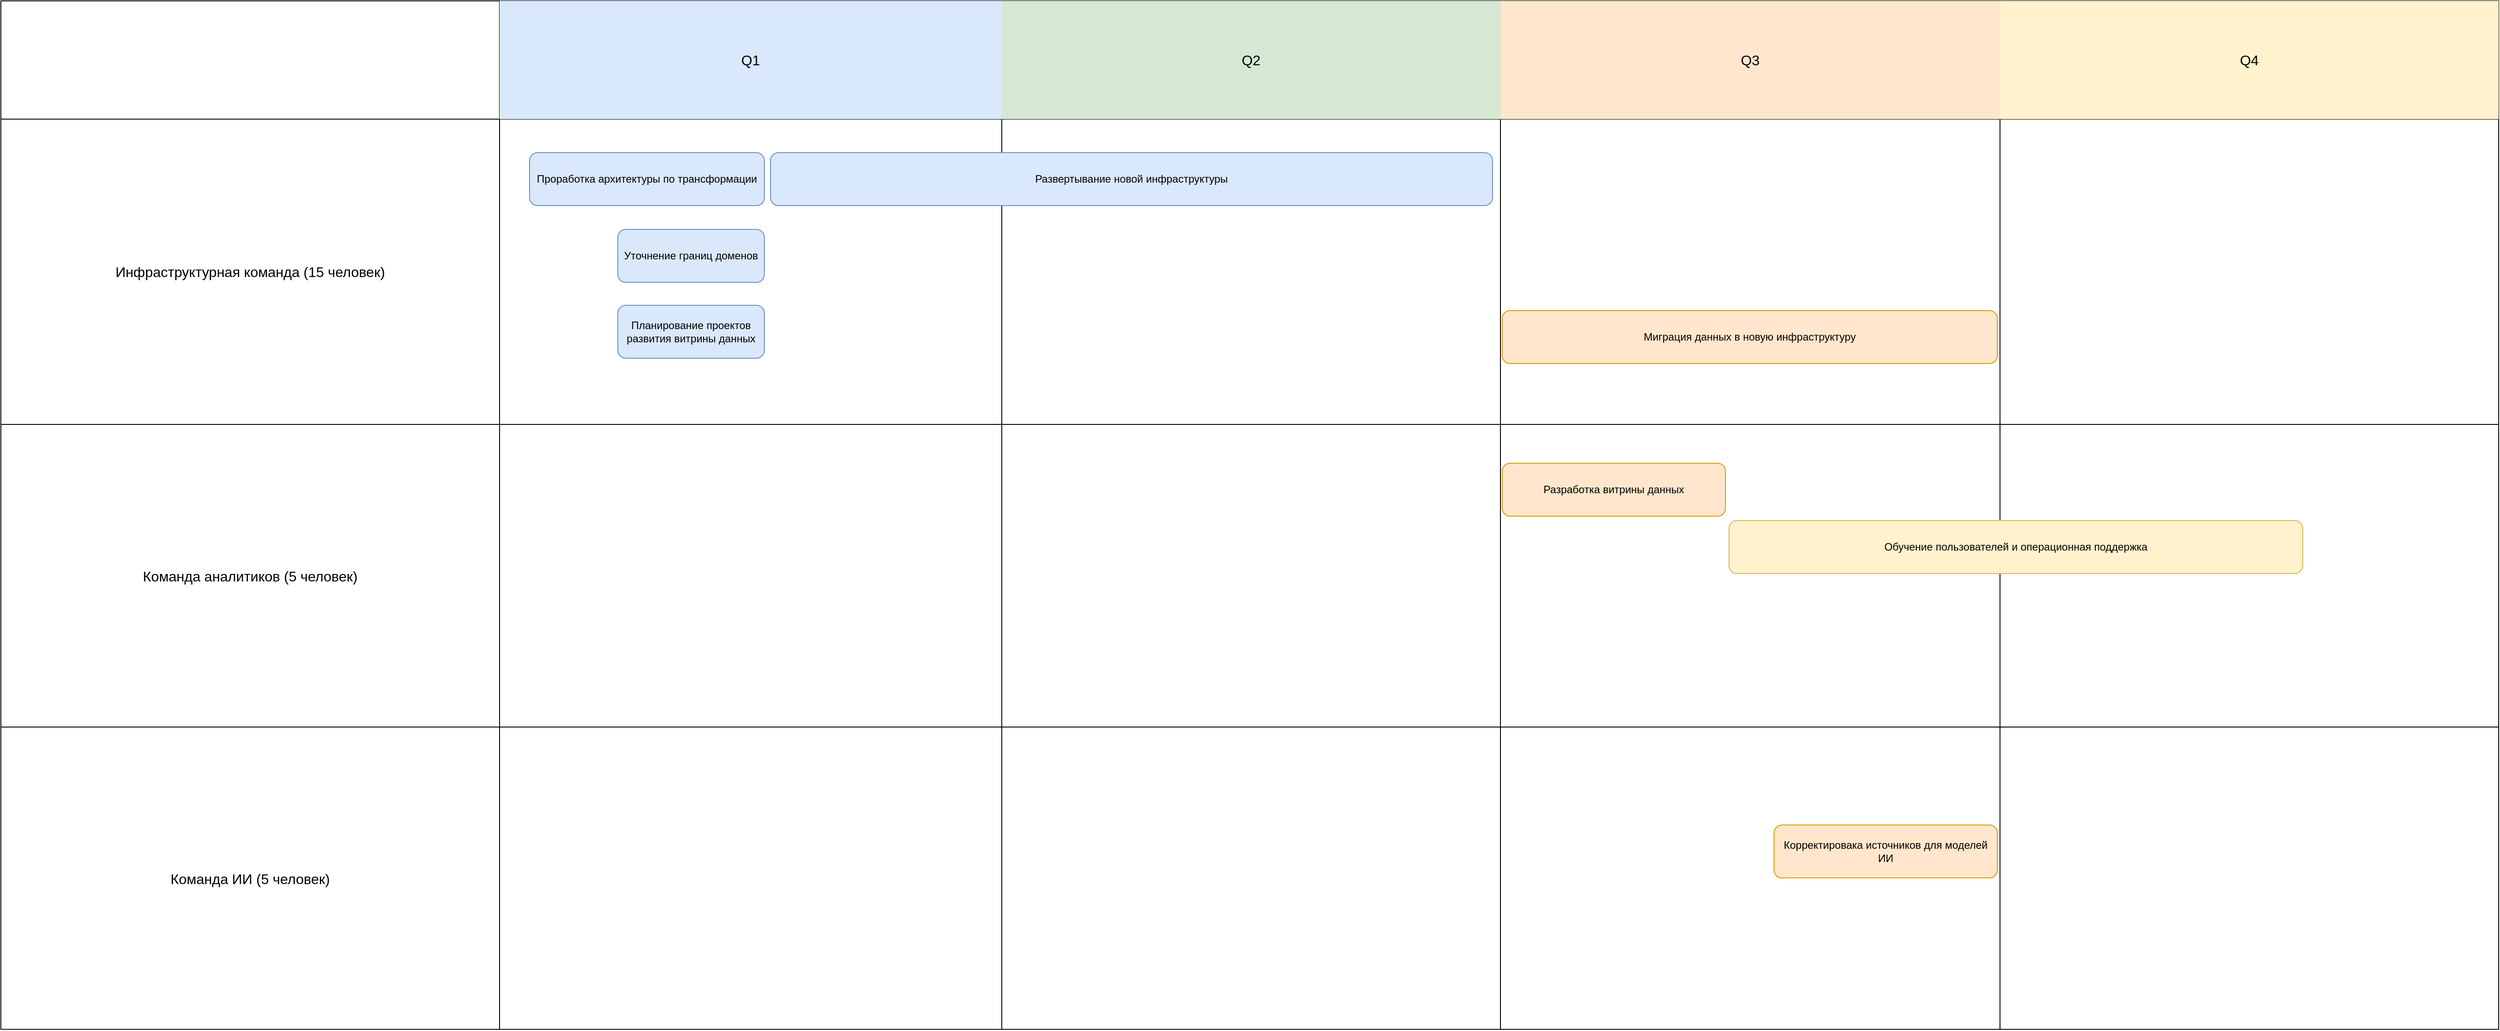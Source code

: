 <mxfile version="26.2.2">
  <diagram name="Страница — 1" id="OwASYQYWGaAMeQ3EvacW">
    <mxGraphModel dx="4536" dy="2524" grid="0" gridSize="10" guides="1" tooltips="1" connect="1" arrows="1" fold="1" page="0" pageScale="1" pageWidth="827" pageHeight="1169" math="0" shadow="0">
      <root>
        <mxCell id="0" />
        <mxCell id="1" parent="0" />
        <mxCell id="Zl_5W15unoSEE-bIJKQG-1" value="" style="shape=table;startSize=0;container=1;collapsible=0;childLayout=tableLayout;fontSize=16;" parent="1" vertex="1">
          <mxGeometry x="-338" y="20" width="2830" height="1165.63" as="geometry" />
        </mxCell>
        <mxCell id="Zl_5W15unoSEE-bIJKQG-2" value="" style="shape=tableRow;horizontal=0;startSize=0;swimlaneHead=0;swimlaneBody=0;strokeColor=inherit;top=0;left=0;bottom=0;right=0;collapsible=0;dropTarget=0;fillColor=none;points=[[0,0.5],[1,0.5]];portConstraint=eastwest;fontSize=16;" parent="Zl_5W15unoSEE-bIJKQG-1" vertex="1">
          <mxGeometry width="2830" height="134" as="geometry" />
        </mxCell>
        <mxCell id="Zl_5W15unoSEE-bIJKQG-3" value="" style="shape=partialRectangle;html=1;whiteSpace=wrap;connectable=0;strokeColor=inherit;overflow=hidden;fillColor=none;top=0;left=0;bottom=0;right=0;pointerEvents=1;fontSize=16;" parent="Zl_5W15unoSEE-bIJKQG-2" vertex="1">
          <mxGeometry width="565" height="134" as="geometry">
            <mxRectangle width="565" height="134" as="alternateBounds" />
          </mxGeometry>
        </mxCell>
        <mxCell id="Zl_5W15unoSEE-bIJKQG-4" value="Q1" style="shape=partialRectangle;html=1;whiteSpace=wrap;connectable=0;strokeColor=#6c8ebf;overflow=hidden;fillColor=#dae8fc;top=0;left=0;bottom=0;right=0;pointerEvents=1;fontSize=16;" parent="Zl_5W15unoSEE-bIJKQG-2" vertex="1">
          <mxGeometry x="565" width="569" height="134" as="geometry">
            <mxRectangle width="569" height="134" as="alternateBounds" />
          </mxGeometry>
        </mxCell>
        <mxCell id="Zl_5W15unoSEE-bIJKQG-5" value="Q2" style="shape=partialRectangle;html=1;whiteSpace=wrap;connectable=0;strokeColor=#82b366;overflow=hidden;fillColor=#d5e8d4;top=0;left=0;bottom=0;right=0;pointerEvents=1;fontSize=16;" parent="Zl_5W15unoSEE-bIJKQG-2" vertex="1">
          <mxGeometry x="1134" width="565" height="134" as="geometry">
            <mxRectangle width="565" height="134" as="alternateBounds" />
          </mxGeometry>
        </mxCell>
        <mxCell id="Zl_5W15unoSEE-bIJKQG-14" value="Q3" style="shape=partialRectangle;html=1;whiteSpace=wrap;connectable=0;strokeColor=#d79b00;overflow=hidden;fillColor=#ffe6cc;top=0;left=0;bottom=0;right=0;pointerEvents=1;fontSize=16;" parent="Zl_5W15unoSEE-bIJKQG-2" vertex="1">
          <mxGeometry x="1699" width="566" height="134" as="geometry">
            <mxRectangle width="566" height="134" as="alternateBounds" />
          </mxGeometry>
        </mxCell>
        <mxCell id="Zl_5W15unoSEE-bIJKQG-17" value="Q4" style="shape=partialRectangle;html=1;whiteSpace=wrap;connectable=0;strokeColor=#d6b656;overflow=hidden;fillColor=#fff2cc;top=0;left=0;bottom=0;right=0;pointerEvents=1;fontSize=16;" parent="Zl_5W15unoSEE-bIJKQG-2" vertex="1">
          <mxGeometry x="2265" width="565" height="134" as="geometry">
            <mxRectangle width="565" height="134" as="alternateBounds" />
          </mxGeometry>
        </mxCell>
        <mxCell id="Zl_5W15unoSEE-bIJKQG-6" value="" style="shape=tableRow;horizontal=0;startSize=0;swimlaneHead=0;swimlaneBody=0;strokeColor=inherit;top=0;left=0;bottom=0;right=0;collapsible=0;dropTarget=0;fillColor=none;points=[[0,0.5],[1,0.5]];portConstraint=eastwest;fontSize=16;" parent="Zl_5W15unoSEE-bIJKQG-1" vertex="1">
          <mxGeometry y="134" width="2830" height="346" as="geometry" />
        </mxCell>
        <mxCell id="Zl_5W15unoSEE-bIJKQG-7" value="Инфраструктурная команда (15 человек)" style="shape=partialRectangle;html=1;whiteSpace=wrap;connectable=0;strokeColor=inherit;overflow=hidden;fillColor=none;top=0;left=0;bottom=0;right=0;pointerEvents=1;fontSize=16;" parent="Zl_5W15unoSEE-bIJKQG-6" vertex="1">
          <mxGeometry width="565" height="346" as="geometry">
            <mxRectangle width="565" height="346" as="alternateBounds" />
          </mxGeometry>
        </mxCell>
        <mxCell id="Zl_5W15unoSEE-bIJKQG-8" value="" style="shape=partialRectangle;html=1;whiteSpace=wrap;connectable=0;strokeColor=inherit;overflow=hidden;fillColor=none;top=0;left=0;bottom=0;right=0;pointerEvents=1;fontSize=16;" parent="Zl_5W15unoSEE-bIJKQG-6" vertex="1">
          <mxGeometry x="565" width="569" height="346" as="geometry">
            <mxRectangle width="569" height="346" as="alternateBounds" />
          </mxGeometry>
        </mxCell>
        <mxCell id="Zl_5W15unoSEE-bIJKQG-9" value="" style="shape=partialRectangle;html=1;whiteSpace=wrap;connectable=0;strokeColor=inherit;overflow=hidden;fillColor=none;top=0;left=0;bottom=0;right=0;pointerEvents=1;fontSize=16;" parent="Zl_5W15unoSEE-bIJKQG-6" vertex="1">
          <mxGeometry x="1134" width="565" height="346" as="geometry">
            <mxRectangle width="565" height="346" as="alternateBounds" />
          </mxGeometry>
        </mxCell>
        <mxCell id="Zl_5W15unoSEE-bIJKQG-15" style="shape=partialRectangle;html=1;whiteSpace=wrap;connectable=0;strokeColor=inherit;overflow=hidden;fillColor=none;top=0;left=0;bottom=0;right=0;pointerEvents=1;fontSize=16;" parent="Zl_5W15unoSEE-bIJKQG-6" vertex="1">
          <mxGeometry x="1699" width="566" height="346" as="geometry">
            <mxRectangle width="566" height="346" as="alternateBounds" />
          </mxGeometry>
        </mxCell>
        <mxCell id="Zl_5W15unoSEE-bIJKQG-18" style="shape=partialRectangle;html=1;whiteSpace=wrap;connectable=0;strokeColor=inherit;overflow=hidden;fillColor=none;top=0;left=0;bottom=0;right=0;pointerEvents=1;fontSize=16;" parent="Zl_5W15unoSEE-bIJKQG-6" vertex="1">
          <mxGeometry x="2265" width="565" height="346" as="geometry">
            <mxRectangle width="565" height="346" as="alternateBounds" />
          </mxGeometry>
        </mxCell>
        <mxCell id="Zl_5W15unoSEE-bIJKQG-10" value="" style="shape=tableRow;horizontal=0;startSize=0;swimlaneHead=0;swimlaneBody=0;strokeColor=inherit;top=0;left=0;bottom=0;right=0;collapsible=0;dropTarget=0;fillColor=none;points=[[0,0.5],[1,0.5]];portConstraint=eastwest;fontSize=16;" parent="Zl_5W15unoSEE-bIJKQG-1" vertex="1">
          <mxGeometry y="480" width="2830" height="343" as="geometry" />
        </mxCell>
        <mxCell id="Zl_5W15unoSEE-bIJKQG-11" value="Команда аналитиков (5 человек)" style="shape=partialRectangle;html=1;whiteSpace=wrap;connectable=0;strokeColor=inherit;overflow=hidden;fillColor=none;top=0;left=0;bottom=0;right=0;pointerEvents=1;fontSize=16;" parent="Zl_5W15unoSEE-bIJKQG-10" vertex="1">
          <mxGeometry width="565" height="343" as="geometry">
            <mxRectangle width="565" height="343" as="alternateBounds" />
          </mxGeometry>
        </mxCell>
        <mxCell id="Zl_5W15unoSEE-bIJKQG-12" value="" style="shape=partialRectangle;html=1;whiteSpace=wrap;connectable=0;strokeColor=inherit;overflow=hidden;fillColor=none;top=0;left=0;bottom=0;right=0;pointerEvents=1;fontSize=16;" parent="Zl_5W15unoSEE-bIJKQG-10" vertex="1">
          <mxGeometry x="565" width="569" height="343" as="geometry">
            <mxRectangle width="569" height="343" as="alternateBounds" />
          </mxGeometry>
        </mxCell>
        <mxCell id="Zl_5W15unoSEE-bIJKQG-13" value="" style="shape=partialRectangle;html=1;whiteSpace=wrap;connectable=0;strokeColor=inherit;overflow=hidden;fillColor=none;top=0;left=0;bottom=0;right=0;pointerEvents=1;fontSize=16;" parent="Zl_5W15unoSEE-bIJKQG-10" vertex="1">
          <mxGeometry x="1134" width="565" height="343" as="geometry">
            <mxRectangle width="565" height="343" as="alternateBounds" />
          </mxGeometry>
        </mxCell>
        <mxCell id="Zl_5W15unoSEE-bIJKQG-16" style="shape=partialRectangle;html=1;whiteSpace=wrap;connectable=0;strokeColor=inherit;overflow=hidden;fillColor=none;top=0;left=0;bottom=0;right=0;pointerEvents=1;fontSize=16;" parent="Zl_5W15unoSEE-bIJKQG-10" vertex="1">
          <mxGeometry x="1699" width="566" height="343" as="geometry">
            <mxRectangle width="566" height="343" as="alternateBounds" />
          </mxGeometry>
        </mxCell>
        <mxCell id="Zl_5W15unoSEE-bIJKQG-19" style="shape=partialRectangle;html=1;whiteSpace=wrap;connectable=0;strokeColor=inherit;overflow=hidden;fillColor=none;top=0;left=0;bottom=0;right=0;pointerEvents=1;fontSize=16;" parent="Zl_5W15unoSEE-bIJKQG-10" vertex="1">
          <mxGeometry x="2265" width="565" height="343" as="geometry">
            <mxRectangle width="565" height="343" as="alternateBounds" />
          </mxGeometry>
        </mxCell>
        <mxCell id="Zl_5W15unoSEE-bIJKQG-28" style="shape=tableRow;horizontal=0;startSize=0;swimlaneHead=0;swimlaneBody=0;strokeColor=inherit;top=0;left=0;bottom=0;right=0;collapsible=0;dropTarget=0;fillColor=none;points=[[0,0.5],[1,0.5]];portConstraint=eastwest;fontSize=16;" parent="Zl_5W15unoSEE-bIJKQG-1" vertex="1">
          <mxGeometry y="823" width="2830" height="343" as="geometry" />
        </mxCell>
        <mxCell id="Zl_5W15unoSEE-bIJKQG-29" value="Команда ИИ (5 человек)" style="shape=partialRectangle;html=1;whiteSpace=wrap;connectable=0;strokeColor=inherit;overflow=hidden;fillColor=none;top=0;left=0;bottom=0;right=0;pointerEvents=1;fontSize=16;" parent="Zl_5W15unoSEE-bIJKQG-28" vertex="1">
          <mxGeometry width="565" height="343" as="geometry">
            <mxRectangle width="565" height="343" as="alternateBounds" />
          </mxGeometry>
        </mxCell>
        <mxCell id="Zl_5W15unoSEE-bIJKQG-30" style="shape=partialRectangle;html=1;whiteSpace=wrap;connectable=0;strokeColor=inherit;overflow=hidden;fillColor=none;top=0;left=0;bottom=0;right=0;pointerEvents=1;fontSize=16;" parent="Zl_5W15unoSEE-bIJKQG-28" vertex="1">
          <mxGeometry x="565" width="569" height="343" as="geometry">
            <mxRectangle width="569" height="343" as="alternateBounds" />
          </mxGeometry>
        </mxCell>
        <mxCell id="Zl_5W15unoSEE-bIJKQG-31" style="shape=partialRectangle;html=1;whiteSpace=wrap;connectable=0;strokeColor=inherit;overflow=hidden;fillColor=none;top=0;left=0;bottom=0;right=0;pointerEvents=1;fontSize=16;" parent="Zl_5W15unoSEE-bIJKQG-28" vertex="1">
          <mxGeometry x="1134" width="565" height="343" as="geometry">
            <mxRectangle width="565" height="343" as="alternateBounds" />
          </mxGeometry>
        </mxCell>
        <mxCell id="Zl_5W15unoSEE-bIJKQG-32" style="shape=partialRectangle;html=1;whiteSpace=wrap;connectable=0;strokeColor=inherit;overflow=hidden;fillColor=none;top=0;left=0;bottom=0;right=0;pointerEvents=1;fontSize=16;" parent="Zl_5W15unoSEE-bIJKQG-28" vertex="1">
          <mxGeometry x="1699" width="566" height="343" as="geometry">
            <mxRectangle width="566" height="343" as="alternateBounds" />
          </mxGeometry>
        </mxCell>
        <mxCell id="Zl_5W15unoSEE-bIJKQG-33" style="shape=partialRectangle;html=1;whiteSpace=wrap;connectable=0;strokeColor=inherit;overflow=hidden;fillColor=none;top=0;left=0;bottom=0;right=0;pointerEvents=1;fontSize=16;" parent="Zl_5W15unoSEE-bIJKQG-28" vertex="1">
          <mxGeometry x="2265" width="565" height="343" as="geometry">
            <mxRectangle width="565" height="343" as="alternateBounds" />
          </mxGeometry>
        </mxCell>
        <mxCell id="Zl_5W15unoSEE-bIJKQG-20" value="Проработка архитектуры по трансформации" style="rounded=1;whiteSpace=wrap;html=1;fillColor=#dae8fc;strokeColor=#6c8ebf;" parent="1" vertex="1">
          <mxGeometry x="261" y="192" width="266" height="60" as="geometry" />
        </mxCell>
        <mxCell id="Zl_5W15unoSEE-bIJKQG-21" value="Уточнение границ доменов" style="rounded=1;whiteSpace=wrap;html=1;fillColor=#dae8fc;strokeColor=#6c8ebf;" parent="1" vertex="1">
          <mxGeometry x="361" y="279" width="166" height="60" as="geometry" />
        </mxCell>
        <mxCell id="Zl_5W15unoSEE-bIJKQG-34" value="Планирование проектов развития витрины данных" style="rounded=1;whiteSpace=wrap;html=1;fillColor=#dae8fc;strokeColor=#6c8ebf;" parent="1" vertex="1">
          <mxGeometry x="361" y="365" width="166" height="60" as="geometry" />
        </mxCell>
        <mxCell id="Zl_5W15unoSEE-bIJKQG-35" value="Разработка витрины данных" style="rounded=1;whiteSpace=wrap;html=1;fillColor=#ffe6cc;strokeColor=#d79b00;" parent="1" vertex="1">
          <mxGeometry x="1363" y="544" width="253" height="60" as="geometry" />
        </mxCell>
        <mxCell id="Zl_5W15unoSEE-bIJKQG-36" value="Развертывание новой инфраструктуры" style="rounded=1;whiteSpace=wrap;html=1;fillColor=#dae8fc;strokeColor=#6c8ebf;" parent="1" vertex="1">
          <mxGeometry x="534" y="192" width="818" height="60" as="geometry" />
        </mxCell>
        <mxCell id="Zl_5W15unoSEE-bIJKQG-39" value="Обучение пользователей и операционная поддержка" style="rounded=1;whiteSpace=wrap;html=1;fillColor=#fff2cc;strokeColor=#d6b656;" parent="1" vertex="1">
          <mxGeometry x="1620" y="609" width="650" height="60" as="geometry" />
        </mxCell>
        <mxCell id="Zl_5W15unoSEE-bIJKQG-41" value="Миграция данных в новую инфраструктуру" style="rounded=1;whiteSpace=wrap;html=1;fillColor=#ffe6cc;strokeColor=#d79b00;" parent="1" vertex="1">
          <mxGeometry x="1363" y="371" width="561" height="60" as="geometry" />
        </mxCell>
        <mxCell id="k0VsG6QDvRHRxI-edKjb-6" value="Корректировака источников для моделей ИИ" style="rounded=1;whiteSpace=wrap;html=1;fillColor=#ffe6cc;strokeColor=#d79b00;" vertex="1" parent="1">
          <mxGeometry x="1671" y="954" width="253" height="60" as="geometry" />
        </mxCell>
      </root>
    </mxGraphModel>
  </diagram>
</mxfile>
